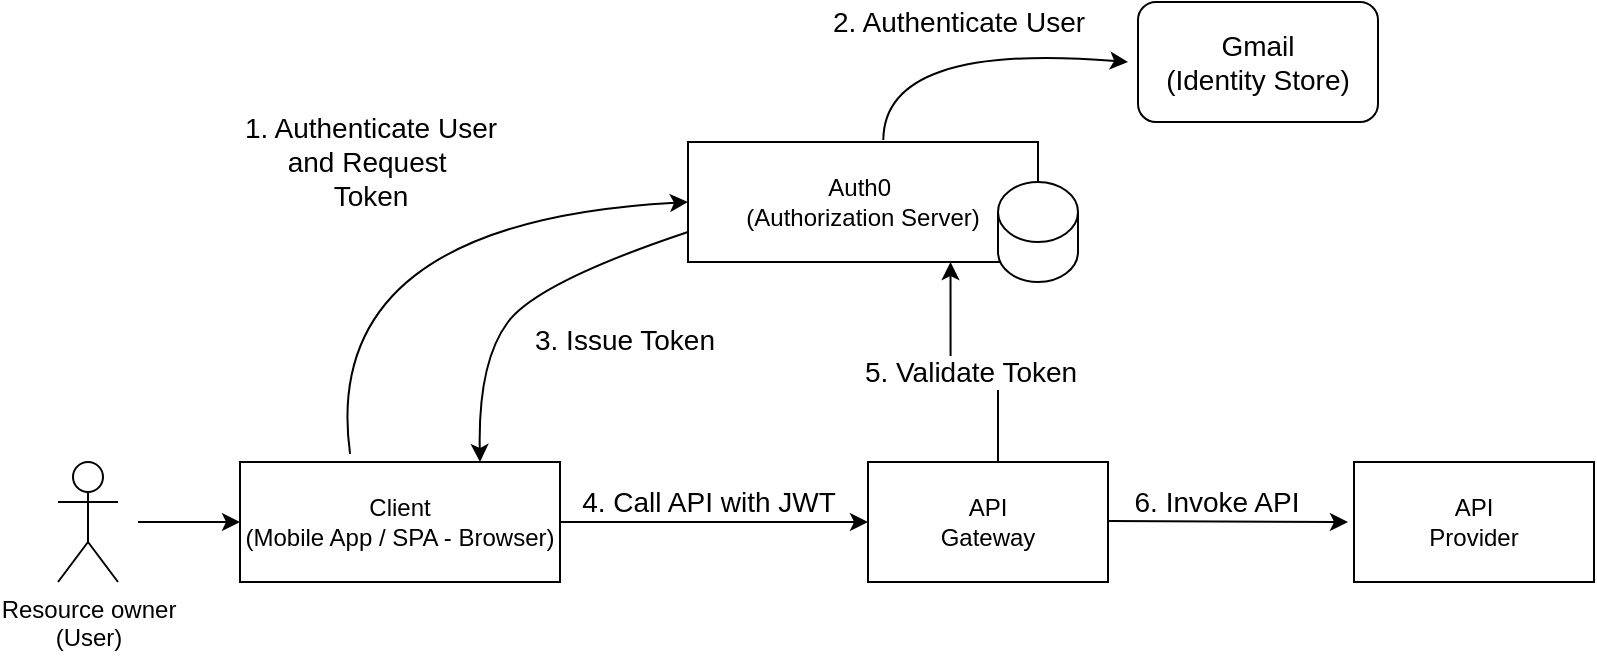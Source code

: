 <mxfile version="16.1.2" type="github">
  <diagram id="LNfVjrRe35UhfyM9A1Q7" name="Page-1">
    <mxGraphModel dx="846" dy="589" grid="1" gridSize="10" guides="1" tooltips="1" connect="1" arrows="1" fold="1" page="1" pageScale="1" pageWidth="850" pageHeight="1100" math="0" shadow="0">
      <root>
        <mxCell id="0" />
        <mxCell id="1" parent="0" />
        <mxCell id="a_2YmYYKKq0cO7CGeia4-6" value="&lt;font style=&quot;font-size: 14px&quot;&gt;5. Validate Token&lt;/font&gt;" style="edgeStyle=orthogonalEdgeStyle;rounded=0;orthogonalLoop=1;jettySize=auto;html=1;entryX=0.75;entryY=1;entryDx=0;entryDy=0;exitX=0.5;exitY=0;exitDx=0;exitDy=0;" edge="1" parent="1" source="a_2YmYYKKq0cO7CGeia4-5" target="a_2YmYYKKq0cO7CGeia4-1">
          <mxGeometry relative="1" as="geometry">
            <mxPoint x="620" y="210" as="sourcePoint" />
            <Array as="points">
              <mxPoint x="520" y="205" />
              <mxPoint x="496" y="205" />
            </Array>
          </mxGeometry>
        </mxCell>
        <mxCell id="a_2YmYYKKq0cO7CGeia4-1" value="Auth0&amp;nbsp;&lt;br&gt;(Authorization Server)" style="rounded=0;whiteSpace=wrap;html=1;" vertex="1" parent="1">
          <mxGeometry x="365" y="90" width="175" height="60" as="geometry" />
        </mxCell>
        <mxCell id="a_2YmYYKKq0cO7CGeia4-2" value="Resource owner&lt;br&gt;(User)" style="shape=umlActor;verticalLabelPosition=bottom;verticalAlign=top;html=1;outlineConnect=0;" vertex="1" parent="1">
          <mxGeometry x="50" y="250" width="30" height="60" as="geometry" />
        </mxCell>
        <mxCell id="a_2YmYYKKq0cO7CGeia4-3" value="Client&lt;br&gt;(Mobile App / SPA - Browser)" style="rounded=0;whiteSpace=wrap;html=1;" vertex="1" parent="1">
          <mxGeometry x="141" y="250" width="160" height="60" as="geometry" />
        </mxCell>
        <mxCell id="a_2YmYYKKq0cO7CGeia4-4" value="" style="endArrow=classic;html=1;rounded=0;entryX=0;entryY=0.5;entryDx=0;entryDy=0;" edge="1" parent="1" target="a_2YmYYKKq0cO7CGeia4-3">
          <mxGeometry width="50" height="50" relative="1" as="geometry">
            <mxPoint x="90" y="280" as="sourcePoint" />
            <mxPoint x="140" y="230" as="targetPoint" />
          </mxGeometry>
        </mxCell>
        <mxCell id="a_2YmYYKKq0cO7CGeia4-5" value="API&lt;br&gt;Gateway" style="rounded=0;whiteSpace=wrap;html=1;" vertex="1" parent="1">
          <mxGeometry x="455" y="250" width="120" height="60" as="geometry" />
        </mxCell>
        <mxCell id="a_2YmYYKKq0cO7CGeia4-9" value="&lt;font style=&quot;font-size: 14px&quot;&gt;1. Authenticate User&lt;br&gt;and Request&amp;nbsp;&lt;br&gt;Token&lt;/font&gt;" style="curved=1;endArrow=classic;html=1;rounded=0;exitX=0.344;exitY=-0.067;exitDx=0;exitDy=0;exitPerimeter=0;entryX=0;entryY=0.5;entryDx=0;entryDy=0;" edge="1" parent="1" source="a_2YmYYKKq0cO7CGeia4-3" target="a_2YmYYKKq0cO7CGeia4-1">
          <mxGeometry x="-0.044" y="29" width="50" height="50" relative="1" as="geometry">
            <mxPoint x="240" y="220" as="sourcePoint" />
            <mxPoint x="290" y="170" as="targetPoint" />
            <Array as="points">
              <mxPoint x="180" y="130" />
            </Array>
            <mxPoint as="offset" />
          </mxGeometry>
        </mxCell>
        <mxCell id="a_2YmYYKKq0cO7CGeia4-10" value="3. Issue Token" style="curved=1;endArrow=classic;html=1;rounded=0;fontSize=14;exitX=0;exitY=0.75;exitDx=0;exitDy=0;entryX=0.75;entryY=0;entryDx=0;entryDy=0;" edge="1" parent="1" source="a_2YmYYKKq0cO7CGeia4-1" target="a_2YmYYKKq0cO7CGeia4-3">
          <mxGeometry x="-0.476" y="41" width="50" height="50" relative="1" as="geometry">
            <mxPoint x="310" y="220" as="sourcePoint" />
            <mxPoint x="270" y="240" as="targetPoint" />
            <Array as="points">
              <mxPoint x="290" y="160" />
              <mxPoint x="260" y="200" />
            </Array>
            <mxPoint as="offset" />
          </mxGeometry>
        </mxCell>
        <mxCell id="a_2YmYYKKq0cO7CGeia4-11" value="Gmail&lt;br&gt;(Identity Store)" style="rounded=1;whiteSpace=wrap;html=1;fontSize=14;" vertex="1" parent="1">
          <mxGeometry x="590" y="20" width="120" height="60" as="geometry" />
        </mxCell>
        <mxCell id="a_2YmYYKKq0cO7CGeia4-12" value="&lt;font style=&quot;font-size: 14px&quot;&gt;2. Authenticate User&lt;br&gt;&lt;/font&gt;" style="curved=1;endArrow=classic;html=1;rounded=0;exitX=0.558;exitY=-0.017;exitDx=0;exitDy=0;exitPerimeter=0;entryX=0;entryY=0.5;entryDx=0;entryDy=0;" edge="1" parent="1" source="a_2YmYYKKq0cO7CGeia4-1">
          <mxGeometry x="-0.008" y="13" width="50" height="50" relative="1" as="geometry">
            <mxPoint x="455.04" y="175.98" as="sourcePoint" />
            <mxPoint x="585" y="50" as="targetPoint" />
            <Array as="points">
              <mxPoint x="463" y="40" />
            </Array>
            <mxPoint as="offset" />
          </mxGeometry>
        </mxCell>
        <mxCell id="a_2YmYYKKq0cO7CGeia4-13" value="" style="shape=cylinder3;whiteSpace=wrap;html=1;boundedLbl=1;backgroundOutline=1;size=15;fontSize=14;" vertex="1" parent="1">
          <mxGeometry x="520" y="110" width="40" height="50" as="geometry" />
        </mxCell>
        <mxCell id="a_2YmYYKKq0cO7CGeia4-14" value="" style="endArrow=classic;html=1;rounded=0;entryX=0;entryY=0.5;entryDx=0;entryDy=0;exitX=1;exitY=0.5;exitDx=0;exitDy=0;" edge="1" parent="1" source="a_2YmYYKKq0cO7CGeia4-3" target="a_2YmYYKKq0cO7CGeia4-5">
          <mxGeometry width="50" height="50" relative="1" as="geometry">
            <mxPoint x="340" y="279.5" as="sourcePoint" />
            <mxPoint x="430" y="279.5" as="targetPoint" />
          </mxGeometry>
        </mxCell>
        <mxCell id="a_2YmYYKKq0cO7CGeia4-15" value="4. Call API with JWT" style="edgeLabel;html=1;align=center;verticalAlign=middle;resizable=0;points=[];fontSize=14;" vertex="1" connectable="0" parent="a_2YmYYKKq0cO7CGeia4-14">
          <mxGeometry x="0.169" y="2" relative="1" as="geometry">
            <mxPoint x="-16" y="-8" as="offset" />
          </mxGeometry>
        </mxCell>
        <mxCell id="a_2YmYYKKq0cO7CGeia4-16" value="API&lt;br&gt;Provider" style="rounded=0;whiteSpace=wrap;html=1;" vertex="1" parent="1">
          <mxGeometry x="698" y="250" width="120" height="60" as="geometry" />
        </mxCell>
        <mxCell id="a_2YmYYKKq0cO7CGeia4-17" value="" style="endArrow=classic;html=1;rounded=0;" edge="1" parent="1">
          <mxGeometry width="50" height="50" relative="1" as="geometry">
            <mxPoint x="575" y="279.5" as="sourcePoint" />
            <mxPoint x="695" y="280" as="targetPoint" />
          </mxGeometry>
        </mxCell>
        <mxCell id="a_2YmYYKKq0cO7CGeia4-18" value="6. Invoke API" style="edgeLabel;html=1;align=center;verticalAlign=middle;resizable=0;points=[];fontSize=14;" vertex="1" connectable="0" parent="a_2YmYYKKq0cO7CGeia4-17">
          <mxGeometry x="0.169" y="2" relative="1" as="geometry">
            <mxPoint x="-16" y="-8" as="offset" />
          </mxGeometry>
        </mxCell>
      </root>
    </mxGraphModel>
  </diagram>
</mxfile>
